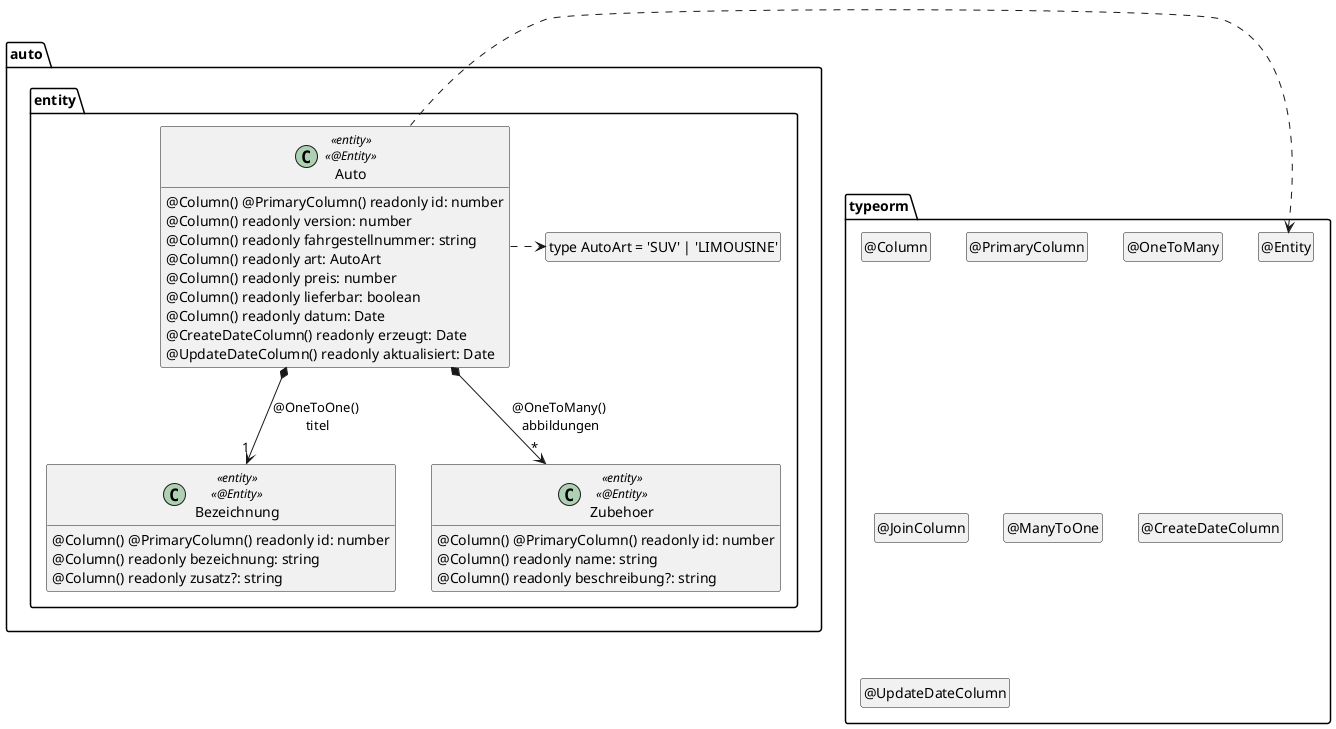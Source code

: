 ' Preview durch <Alt>d

@startuml Entity

package typeorm {
  class "@Entity" as Entity
  hide Entity circle
  class "@Column" as Column
  hide Column circle
  class "@PrimaryColumn" as PrimaryColumn
  hide PrimaryColumn circle
  class "@OneToMany" as OneToMany
  hide OneToMany circle
  class "@JoinColumn" as JoinColumn
  hide JoinColumn circle
  class "@ManyToOne" as ManyToOne
  hide ManyToOne circle
  class "@CreateDateColumn" as CreateDateColumn
  hide CreateDateColumn circle
  class "@UpdateDateColumn" as UpdateDateColumn
  hide UpdateDateColumn circle
}

package auto.entity {
  class "type AutoArt = 'SUV' | 'LIMOUSINE'" as AutoArt
  hide AutoArt circle

  class Auto <<entity>> <<@Entity>> {
    @Column() @PrimaryColumn() readonly id: number
    @Column() readonly version: number
    @Column() readonly fahrgestellnummer: string
    @Column() readonly art: AutoArt
    @Column() readonly preis: number
    @Column() readonly lieferbar: boolean
    @Column() readonly datum: Date
    @CreateDateColumn() readonly erzeugt: Date
    @UpdateDateColumn() readonly aktualisiert: Date
  }

  class Bezeichnung <<entity>> <<@Entity>> {
    @Column() @PrimaryColumn() readonly id: number
    @Column() readonly bezeichnung: string
    @Column() readonly zusatz?: string
  }

  class Zubehoer <<entity>> <<@Entity>> {
    @Column() @PrimaryColumn() readonly id: number
    @Column() readonly name: string
    @Column() readonly beschreibung?: string
  }

  Auto *--> "1" Bezeichnung : @OneToOne() \ntitel
  Auto *--> "*" Zubehoer : @OneToMany() \nabbildungen

  Auto .right.> Entity
  Auto .right.> AutoArt
}

hide empty members

@enduml
